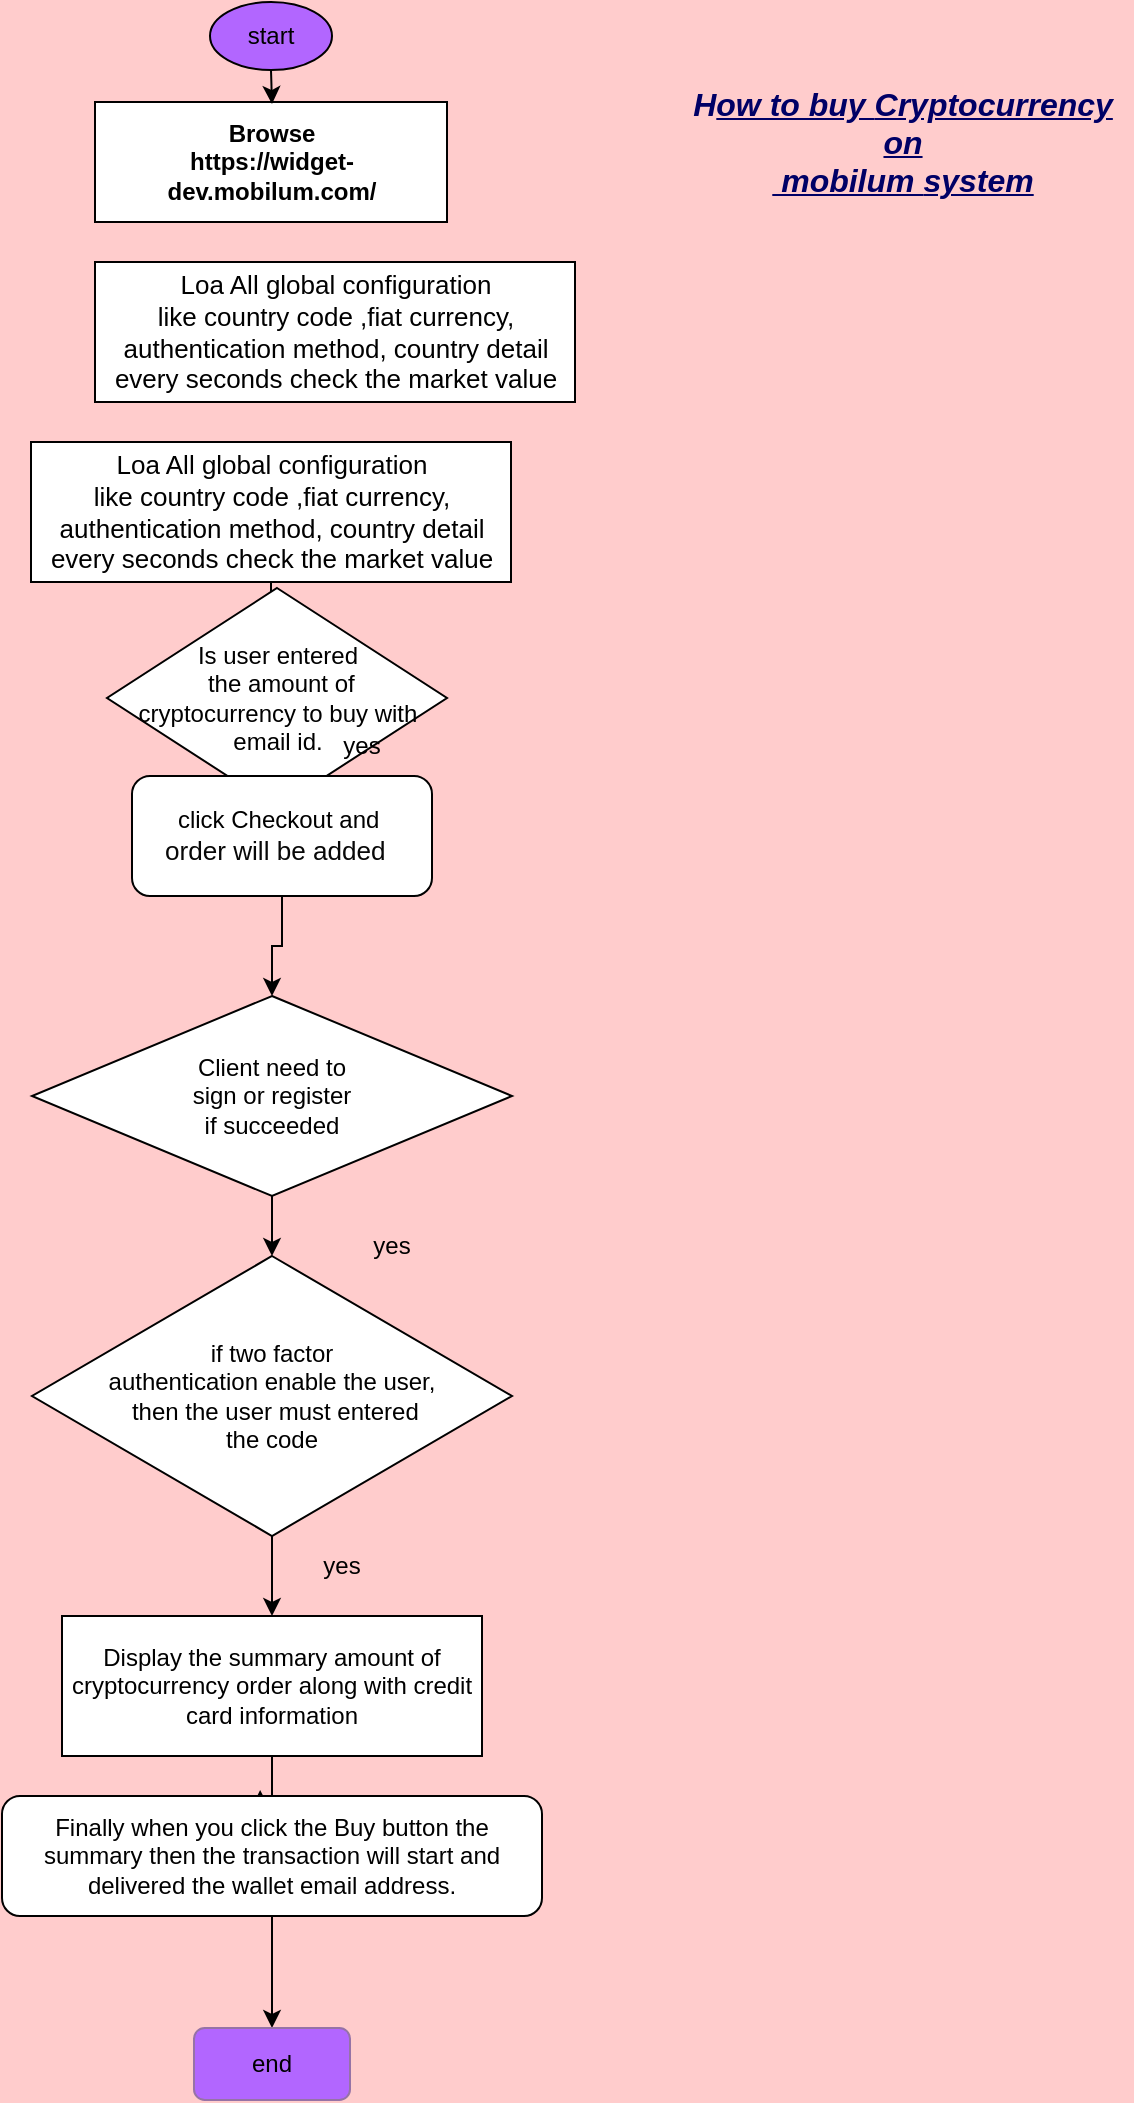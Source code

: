<mxfile version="15.8.3" type="github">
  <diagram id="kMm-YpxfWViuReVfI4U7" name="Page-1">
    <mxGraphModel dx="868" dy="492" grid="0" gridSize="10" guides="1" tooltips="1" connect="1" arrows="1" fold="1" page="1" pageScale="1" pageWidth="850" pageHeight="1100" background="#FFCCCC" math="0" shadow="0">
      <root>
        <mxCell id="0" />
        <mxCell id="1" parent="0" />
        <mxCell id="7983x2gcaleZQ4Jc-A6E-1" value="&lt;b&gt;Browse&lt;br&gt;https://widget-dev.mobilum.com/&lt;/b&gt;" style="rounded=0;whiteSpace=wrap;html=1;" parent="1" vertex="1">
          <mxGeometry x="241.5" y="53" width="176" height="60" as="geometry" />
        </mxCell>
        <mxCell id="7983x2gcaleZQ4Jc-A6E-7" style="edgeStyle=orthogonalEdgeStyle;rounded=0;orthogonalLoop=1;jettySize=auto;html=1;entryX=0.5;entryY=0;entryDx=0;entryDy=0;" parent="1" source="7983x2gcaleZQ4Jc-A6E-4" target="7983x2gcaleZQ4Jc-A6E-5" edge="1">
          <mxGeometry relative="1" as="geometry" />
        </mxCell>
        <mxCell id="7983x2gcaleZQ4Jc-A6E-4" value="&lt;font style=&quot;font-size: 13px&quot;&gt;Loa All global configuration&lt;br&gt;like country code ,fiat currency, authentication method, country detail&lt;br&gt;every seconds check the market value&lt;/font&gt;" style="rounded=0;whiteSpace=wrap;html=1;" parent="1" vertex="1">
          <mxGeometry x="209.5" y="223" width="240" height="70" as="geometry" />
        </mxCell>
        <mxCell id="7983x2gcaleZQ4Jc-A6E-11" style="edgeStyle=orthogonalEdgeStyle;rounded=0;orthogonalLoop=1;jettySize=auto;html=1;exitX=0.5;exitY=1;exitDx=0;exitDy=0;entryX=0.5;entryY=0;entryDx=0;entryDy=0;" parent="1" source="7983x2gcaleZQ4Jc-A6E-5" target="7983x2gcaleZQ4Jc-A6E-10" edge="1">
          <mxGeometry relative="1" as="geometry" />
        </mxCell>
        <mxCell id="7983x2gcaleZQ4Jc-A6E-5" value="Is user entered&lt;br&gt;&amp;nbsp;the amount of&lt;br&gt;cryptocurrency to buy with email id." style="rhombus;whiteSpace=wrap;html=1;" parent="1" vertex="1">
          <mxGeometry x="247.5" y="296" width="170" height="110" as="geometry" />
        </mxCell>
        <mxCell id="7983x2gcaleZQ4Jc-A6E-33" style="edgeStyle=orthogonalEdgeStyle;rounded=0;orthogonalLoop=1;jettySize=auto;html=1;entryX=0.5;entryY=0;entryDx=0;entryDy=0;fontFamily=Helvetica;fontSize=16;fontColor=#000066;" parent="1" source="7983x2gcaleZQ4Jc-A6E-10" target="7983x2gcaleZQ4Jc-A6E-32" edge="1">
          <mxGeometry relative="1" as="geometry" />
        </mxCell>
        <mxCell id="7983x2gcaleZQ4Jc-A6E-10" value="click Checkout and&amp;nbsp;&lt;br&gt;&lt;font color=&quot;#080808&quot;&gt;&lt;span style=&quot;font-size: 13.067px ; background-color: rgb(255 , 255 , 255)&quot;&gt;order will be added&lt;/span&gt;&lt;/font&gt;&amp;nbsp;&amp;nbsp;" style="rounded=1;whiteSpace=wrap;html=1;" parent="1" vertex="1">
          <mxGeometry x="260" y="390" width="150" height="60" as="geometry" />
        </mxCell>
        <mxCell id="7983x2gcaleZQ4Jc-A6E-16" style="edgeStyle=orthogonalEdgeStyle;rounded=0;orthogonalLoop=1;jettySize=auto;html=1;entryX=0.5;entryY=0;entryDx=0;entryDy=0;" parent="1" source="7983x2gcaleZQ4Jc-A6E-14" target="7983x2gcaleZQ4Jc-A6E-15" edge="1">
          <mxGeometry relative="1" as="geometry">
            <mxPoint x="350" y="670" as="targetPoint" />
          </mxGeometry>
        </mxCell>
        <mxCell id="7983x2gcaleZQ4Jc-A6E-14" value="if two factor&lt;br&gt;authentication enable the user,&lt;br&gt;&amp;nbsp;then the user must entered &lt;br&gt;the code" style="rhombus;whiteSpace=wrap;html=1;" parent="1" vertex="1">
          <mxGeometry x="210" y="630" width="240" height="140" as="geometry" />
        </mxCell>
        <mxCell id="7983x2gcaleZQ4Jc-A6E-19" style="edgeStyle=orthogonalEdgeStyle;rounded=0;orthogonalLoop=1;jettySize=auto;html=1;entryX=0.478;entryY=-0.05;entryDx=0;entryDy=0;entryPerimeter=0;" parent="1" source="7983x2gcaleZQ4Jc-A6E-15" target="7983x2gcaleZQ4Jc-A6E-17" edge="1">
          <mxGeometry relative="1" as="geometry" />
        </mxCell>
        <mxCell id="7983x2gcaleZQ4Jc-A6E-15" value="Display the summary amount of cryptocurrency order along with credit card information" style="rounded=0;whiteSpace=wrap;html=1;" parent="1" vertex="1">
          <mxGeometry x="225" y="810" width="210" height="70" as="geometry" />
        </mxCell>
        <mxCell id="7983x2gcaleZQ4Jc-A6E-22" style="edgeStyle=orthogonalEdgeStyle;rounded=0;orthogonalLoop=1;jettySize=auto;html=1;entryX=0.5;entryY=0;entryDx=0;entryDy=0;fontFamily=Helvetica;" parent="1" source="7983x2gcaleZQ4Jc-A6E-17" target="7983x2gcaleZQ4Jc-A6E-21" edge="1">
          <mxGeometry relative="1" as="geometry" />
        </mxCell>
        <mxCell id="7983x2gcaleZQ4Jc-A6E-17" value="Finally when you click the Buy button the summary then the transaction will start and delivered the wallet email address." style="rounded=1;whiteSpace=wrap;html=1;" parent="1" vertex="1">
          <mxGeometry x="195" y="900" width="270" height="60" as="geometry" />
        </mxCell>
        <mxCell id="7983x2gcaleZQ4Jc-A6E-20" value="yes" style="text;html=1;strokeColor=none;fillColor=none;align=center;verticalAlign=middle;whiteSpace=wrap;rounded=0;fontFamily=Helvetica;" parent="1" vertex="1">
          <mxGeometry x="360" y="610" width="60" height="30" as="geometry" />
        </mxCell>
        <mxCell id="7983x2gcaleZQ4Jc-A6E-21" value="end" style="rounded=1;whiteSpace=wrap;html=1;fontFamily=Helvetica;fillColor=#B266FF;strokeColor=#9673a6;" parent="1" vertex="1">
          <mxGeometry x="291" y="1016" width="78" height="36" as="geometry" />
        </mxCell>
        <mxCell id="7983x2gcaleZQ4Jc-A6E-23" value="yes" style="text;html=1;strokeColor=none;fillColor=none;align=center;verticalAlign=middle;whiteSpace=wrap;rounded=0;fontFamily=Helvetica;" parent="1" vertex="1">
          <mxGeometry x="345" y="360" width="60" height="30" as="geometry" />
        </mxCell>
        <mxCell id="7983x2gcaleZQ4Jc-A6E-24" value="yes" style="text;html=1;strokeColor=none;fillColor=none;align=center;verticalAlign=middle;whiteSpace=wrap;rounded=0;fontFamily=Helvetica;" parent="1" vertex="1">
          <mxGeometry x="360" y="525" width="60" height="50" as="geometry" />
        </mxCell>
        <mxCell id="7983x2gcaleZQ4Jc-A6E-29" value="&lt;font&gt;&lt;i&gt;&lt;font color=&quot;#000066&quot;&gt;&lt;span style=&quot;font-size: 16px&quot;&gt;&lt;b&gt;H&lt;u&gt;ow to buy&amp;nbsp;&lt;/u&gt;&lt;/b&gt;&lt;/span&gt;&lt;/font&gt;&lt;b style=&quot;color: rgb(0 , 0 , 102) ; font-size: 16px&quot;&gt;&lt;u&gt;Cryptocurrency&lt;br&gt;&lt;/u&gt;&lt;/b&gt;&lt;font color=&quot;#000066&quot;&gt;&lt;u&gt;&lt;span style=&quot;font-size: 16px&quot;&gt;&lt;b&gt;on&lt;br&gt;&amp;nbsp;mobilum&amp;nbsp;&lt;/b&gt;&lt;/span&gt;&lt;span style=&quot;font-size: 16px&quot;&gt;&lt;b&gt;system&lt;/b&gt;&lt;/span&gt;&lt;/u&gt;&lt;br&gt;&lt;br&gt;&lt;span style=&quot;font-size: 16px&quot;&gt;&lt;b&gt;&amp;nbsp;&amp;nbsp;&lt;/b&gt;&lt;/span&gt;&lt;/font&gt;&lt;/i&gt;&lt;br&gt;&lt;/font&gt;" style="text;html=1;align=center;verticalAlign=middle;resizable=0;points=[];autosize=1;strokeColor=none;fillColor=none;fontFamily=Helvetica;" parent="1" vertex="1">
          <mxGeometry x="530" y="50" width="230" height="80" as="geometry" />
        </mxCell>
        <mxCell id="7983x2gcaleZQ4Jc-A6E-34" style="edgeStyle=orthogonalEdgeStyle;rounded=0;orthogonalLoop=1;jettySize=auto;html=1;entryX=0.5;entryY=0;entryDx=0;entryDy=0;fontFamily=Helvetica;fontSize=16;fontColor=#000066;" parent="1" source="7983x2gcaleZQ4Jc-A6E-32" target="7983x2gcaleZQ4Jc-A6E-14" edge="1">
          <mxGeometry relative="1" as="geometry" />
        </mxCell>
        <mxCell id="7983x2gcaleZQ4Jc-A6E-32" value="Client need to &lt;br&gt;sign or register&lt;br&gt;if succeeded" style="rhombus;whiteSpace=wrap;html=1;" parent="1" vertex="1">
          <mxGeometry x="210" y="500" width="240" height="100" as="geometry" />
        </mxCell>
        <mxCell id="7983x2gcaleZQ4Jc-A6E-36" value="yes" style="text;html=1;strokeColor=none;fillColor=none;align=center;verticalAlign=middle;whiteSpace=wrap;rounded=0;fontFamily=Helvetica;" parent="1" vertex="1">
          <mxGeometry x="335" y="770" width="60" height="30" as="geometry" />
        </mxCell>
        <mxCell id="F_icfeRyU3zsmz5HG4lq-3" style="edgeStyle=orthogonalEdgeStyle;rounded=0;orthogonalLoop=1;jettySize=auto;html=1;exitX=0.5;exitY=1;exitDx=0;exitDy=0;" edge="1" parent="1" source="F_icfeRyU3zsmz5HG4lq-1">
          <mxGeometry relative="1" as="geometry">
            <mxPoint x="330" y="54" as="targetPoint" />
          </mxGeometry>
        </mxCell>
        <mxCell id="F_icfeRyU3zsmz5HG4lq-1" value="start" style="ellipse;whiteSpace=wrap;html=1;fillColor=#B266FF;" vertex="1" parent="1">
          <mxGeometry x="299" y="3" width="61" height="34" as="geometry" />
        </mxCell>
        <mxCell id="F_icfeRyU3zsmz5HG4lq-4" value="&lt;font style=&quot;font-size: 13px&quot;&gt;Loa All global configuration&lt;br&gt;like country code ,fiat currency, authentication method, country detail&lt;br&gt;every seconds check the market value&lt;/font&gt;" style="rounded=0;whiteSpace=wrap;html=1;" vertex="1" parent="1">
          <mxGeometry x="241.5" y="133" width="240" height="70" as="geometry" />
        </mxCell>
      </root>
    </mxGraphModel>
  </diagram>
</mxfile>

